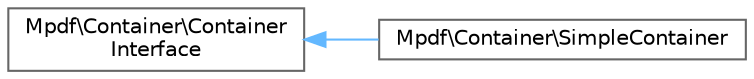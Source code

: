 digraph "Graphical Class Hierarchy"
{
 // LATEX_PDF_SIZE
  bgcolor="transparent";
  edge [fontname=Helvetica,fontsize=10,labelfontname=Helvetica,labelfontsize=10];
  node [fontname=Helvetica,fontsize=10,shape=box,height=0.2,width=0.4];
  rankdir="LR";
  Node0 [id="Node000000",label="Mpdf\\Container\\Container\lInterface",height=0.2,width=0.4,color="grey40", fillcolor="white", style="filled",URL="$interfaceMpdf_1_1Container_1_1ContainerInterface.html",tooltip=" "];
  Node0 -> Node1 [id="edge69_Node000000_Node000001",dir="back",color="steelblue1",style="solid",tooltip=" "];
  Node1 [id="Node000001",label="Mpdf\\Container\\SimpleContainer",height=0.2,width=0.4,color="grey40", fillcolor="white", style="filled",URL="$classMpdf_1_1Container_1_1SimpleContainer.html",tooltip=" "];
}
